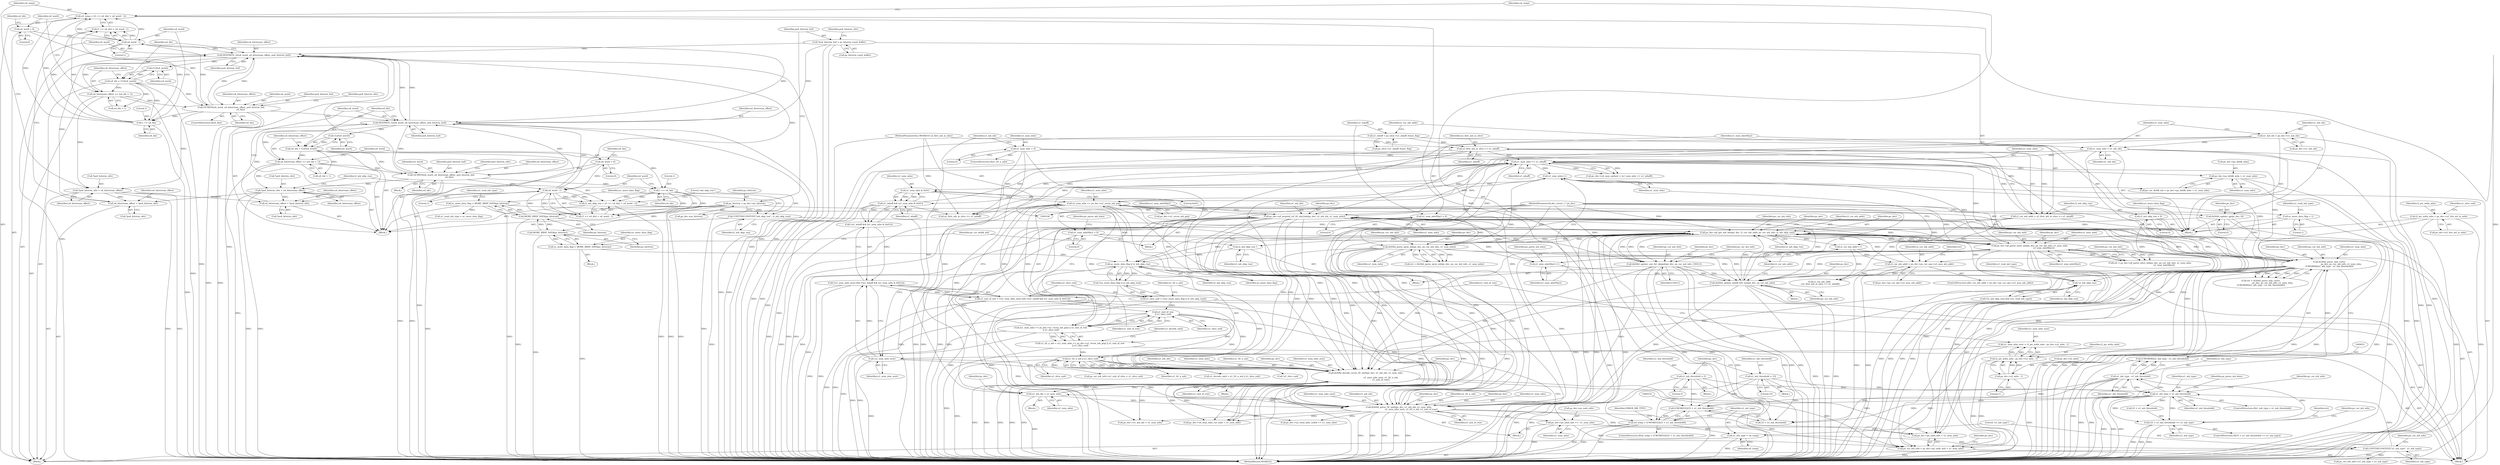 digraph "0_Android_4a524d3a8ae9aa20c36430008e6bd429443f8f1d_3@pointer" {
"1000330" [label="(Call,ps_dec->ps_deblk_mbn + u1_num_mbs)"];
"1000325" [label="(Call,u1_num_mbs >> u1_mbaff)"];
"1000720" [label="(Call,u1_num_mbs == ps_dec->u1_recon_mb_grp)"];
"1000708" [label="(Call,u1_num_mbs & 0x01)"];
"1000685" [label="(Call,u1_num_mbs++)"];
"1000583" [label="(Call,ps_dec->pf_parse_inter_mb(ps_dec, ps_cur_mb_info, u1_num_mbs,\n                                          u1_num_mbsNby2))"];
"1000411" [label="(Call,ps_dec->pf_get_mb_info(ps_dec, i2_cur_mb_addr, ps_cur_mb_info, i2_mb_skip_run))"];
"1000741" [label="(Call,ps_dec->pf_mvpred_ref_tfr_nby2mb(ps_dec, u1_mb_idx, u1_num_mbs))"];
"1000680" [label="(Call,ih264d_update_mbaff_left_nnz(ps_dec, ps_cur_mb_info))"];
"1000646" [label="(Call,ih264d_parse_imb_cavlc(\n                                    ps_dec, ps_cur_mb_info, u1_num_mbs,\n (UWORD8)(u1_mb_type - u1_mb_threshold)))"];
"1000147" [label="(MethodParameterIn,dec_struct_t * ps_dec)"];
"1000650" [label="(Call,(UWORD8)(u1_mb_type - u1_mb_threshold))"];
"1000652" [label="(Call,u1_mb_type - u1_mb_threshold)"];
"1000612" [label="(Call,(25 + u1_mb_threshold) == u1_mb_type)"];
"1000570" [label="(Call,u1_mb_type < u1_mb_threshold)"];
"1000561" [label="(Call,COPYTHECONTEXT(\"u1_mb_type\", u1_mb_type))"];
"1000558" [label="(Call,u1_mb_type = u4_temp)"];
"1000549" [label="(Call,u4_temp > (UWORD32)(25 + u1_mb_threshold))"];
"1000539" [label="(Call,u4_temp = ((1 << u4_ldz) + u4_word - 1))"];
"1000542" [label="(Call,1 << u4_ldz)"];
"1000530" [label="(Call,GETBITS(u4_word, u4_bitstream_offset, pu4_bitstrm_buf,\n                            u4_ldz))"];
"1000525" [label="(Call,u4_word = 0)"];
"1000520" [label="(Call,u4_bitstream_offset += (u4_ldz + 1))"];
"1000516" [label="(Call,u4_ldz = CLZ(u4_word))"];
"1000518" [label="(Call,CLZ(u4_word))"];
"1000512" [label="(Call,NEXTBITS_32(u4_word, u4_bitstream_offset, pu4_bitstrm_buf))"];
"1000545" [label="(Call,u4_word - 1)"];
"1000398" [label="(Call,u4_word - 1)"];
"1000383" [label="(Call,GETBITS(u4_word, u4_bitstream_offset, pu4_bitstrm_buf,\n                        u4_ldz))"];
"1000377" [label="(Call,u4_word = 0)"];
"1000372" [label="(Call,u4_bitstream_offset += (u4_ldz + 1))"];
"1000368" [label="(Call,u4_ldz = CLZ(u4_word))"];
"1000370" [label="(Call,CLZ(u4_word))"];
"1000364" [label="(Call,NEXTBITS_32(u4_word, u4_bitstream_offset, pu4_bitstrm_buf))"];
"1000358" [label="(Call,u4_bitstream_offset = *pu4_bitstrm_ofst)"];
"1000388" [label="(Call,*pu4_bitstrm_ofst = u4_bitstream_offset)"];
"1000535" [label="(Call,*pu4_bitstrm_ofst = u4_bitstream_offset)"];
"1000185" [label="(Call,*pu4_bitstrm_buf = ps_bitstrm->pu4_buffer)"];
"1000505" [label="(Call,u4_bitstream_offset = *pu4_bitstrm_ofst)"];
"1000551" [label="(Call,(UWORD32)(25 + u1_mb_threshold))"];
"1000236" [label="(Call,u1_mb_threshold = 23)"];
"1000225" [label="(Call,u1_mb_threshold = 5)"];
"1000627" [label="(Call,ih264d_parse_ipcm_mb(ps_dec, ps_cur_mb_info, u1_num_mbs))"];
"1000480" [label="(Call,ih264d_update_nnz_for_skipmb(ps_dec, ps_cur_mb_info, CAVLC))"];
"1000800" [label="(Call,u1_mb_idx = u1_num_mbs)"];
"1000797" [label="(Call,u1_num_mbs = 0)"];
"1000783" [label="(Call,ih264d_decode_recon_tfr_nmb(ps_dec, u1_mb_idx, u1_num_mbs,\n\n                                             u1_num_mbs_next, u1_tfr_n_mb,\n                                             u1_end_of_row))"];
"1000249" [label="(Call,u1_mb_idx = ps_dec->u1_mb_idx)"];
"1000703" [label="(Call,!u1_num_mbs_next)"];
"1000691" [label="(Call,u1_num_mbs_next = i2_pic_wdin_mbs - ps_dec->u2_mbx - 1)"];
"1000693" [label="(Call,i2_pic_wdin_mbs - ps_dec->u2_mbx - 1)"];
"1000162" [label="(Call,i2_pic_wdin_mbs = ps_dec->u2_frm_wd_in_mbs)"];
"1000695" [label="(Call,ps_dec->u2_mbx - 1)"];
"1000730" [label="(Call,u1_tfr_n_mb || u1_slice_end)"];
"1000717" [label="(Call,u1_tfr_n_mb = (u1_num_mbs == ps_dec->u1_recon_mb_grp) || u1_end_of_row\n || u1_slice_end)"];
"1000719" [label="(Call,(u1_num_mbs == ps_dec->u1_recon_mb_grp) || u1_end_of_row\n || u1_slice_end)"];
"1000725" [label="(Call,u1_end_of_row\n || u1_slice_end)"];
"1000700" [label="(Call,u1_end_of_row = (!u1_num_mbs_next) && (!(u1_mbaff && (u1_num_mbs & 0x01))))"];
"1000702" [label="(Call,(!u1_num_mbs_next) && (!(u1_mbaff && (u1_num_mbs & 0x01))))"];
"1000705" [label="(Call,!(u1_mbaff && (u1_num_mbs & 0x01)))"];
"1000706" [label="(Call,u1_mbaff && (u1_num_mbs & 0x01))"];
"1000711" [label="(Call,u1_slice_end = (!(uc_more_data_flag || i2_mb_skip_run)))"];
"1000713" [label="(Call,!(uc_more_data_flag || i2_mb_skip_run))"];
"1000714" [label="(Call,uc_more_data_flag || i2_mb_skip_run)"];
"1000273" [label="(Call,uc_more_data_flag = 1)"];
"1000666" [label="(Call,uc_more_data_flag = MORE_RBSP_DATA(ps_bitstrm))"];
"1000668" [label="(Call,MORE_RBSP_DATA(ps_bitstrm))"];
"1000406" [label="(Call,MORE_RBSP_DATA(ps_bitstrm))"];
"1000179" [label="(Call,ps_bitstrm = ps_dec->ps_bitstrm)"];
"1000404" [label="(Call,uc_more_data_flag = MORE_RBSP_DATA(ps_bitstrm))"];
"1000496" [label="(Call,i2_mb_skip_run--)"];
"1000769" [label="(Call,ih264d_parse_tfr_nmb(ps_dec, u1_mb_idx, u1_num_mbs,\n                                     u1_num_mbs_next, u1_tfr_n_mb, u1_end_of_row))"];
"1000246" [label="(Call,ih264d_update_qp(ps_dec, 0))"];
"1000292" [label="(Call,i2_cur_mb_addr > ps_dec->ps_cur_sps->u2_max_mb_addr)"];
"1000683" [label="(Call,i2_cur_mb_addr++)"];
"1000265" [label="(Call,i2_cur_mb_addr = u2_first_mb_in_slice << u1_mbaff)"];
"1000267" [label="(Call,u2_first_mb_in_slice << u1_mbaff)"];
"1000149" [label="(MethodParameterIn,UWORD16 u2_first_mb_in_slice)"];
"1000260" [label="(Call,u1_mbaff = ps_slice->u1_mbaff_frame_flag)"];
"1000304" [label="(Call,ps_cur_mb_info = ps_dec->ps_nmb_info + u1_num_mbs)"];
"1000776" [label="(Call,ps_dec->ps_nmb_info +=  u1_num_mbs)"];
"1000254" [label="(Call,u1_num_mbs = u1_mb_idx)"];
"1000352" [label="(Call,!i2_mb_skip_run)"];
"1000270" [label="(Call,i2_mb_skip_run = 0)"];
"1000401" [label="(Call,COPYTHECONTEXT(\"mb_skip_run\", i2_mb_skip_run))"];
"1000392" [label="(Call,i2_mb_skip_run = ((1 << u4_ldz) + u4_word - 1))"];
"1000395" [label="(Call,1 << u4_ldz)"];
"1000745" [label="(Call,u1_num_mbsNby2 = 0)"];
"1000257" [label="(Call,u1_num_mbsNby2 = 0)"];
"1000687" [label="(Call,u1_num_mbsNby2++)"];
"1000547" [label="(Literal,1)"];
"1000801" [label="(Identifier,u1_mb_idx)"];
"1000519" [label="(Identifier,u4_word)"];
"1000769" [label="(Call,ih264d_parse_tfr_nmb(ps_dec, u1_mb_idx, u1_num_mbs,\n                                     u1_num_mbs_next, u1_tfr_n_mb, u1_end_of_row))"];
"1000666" [label="(Call,uc_more_data_flag = MORE_RBSP_DATA(ps_bitstrm))"];
"1000778" [label="(Identifier,ps_dec)"];
"1000563" [label="(Identifier,u1_mb_type)"];
"1000414" [label="(Identifier,ps_cur_mb_info)"];
"1000706" [label="(Call,u1_mbaff && (u1_num_mbs & 0x01))"];
"1000583" [label="(Call,ps_dec->pf_parse_inter_mb(ps_dec, ps_cur_mb_info, u1_num_mbs,\n                                          u1_num_mbsNby2))"];
"1000775" [label="(Identifier,u1_end_of_row)"];
"1000800" [label="(Call,u1_mb_idx = u1_num_mbs)"];
"1000225" [label="(Call,u1_mb_threshold = 5)"];
"1000382" [label="(Block,)"];
"1000710" [label="(Literal,0x01)"];
"1000721" [label="(Identifier,u1_num_mbs)"];
"1000649" [label="(Identifier,u1_num_mbs)"];
"1000270" [label="(Call,i2_mb_skip_run = 0)"];
"1000717" [label="(Call,u1_tfr_n_mb = (u1_num_mbs == ps_dec->u1_recon_mb_grp) || u1_end_of_row\n || u1_slice_end)"];
"1000268" [label="(Identifier,u2_first_mb_in_slice)"];
"1000653" [label="(Identifier,u1_mb_type)"];
"1000251" [label="(Call,ps_dec->u1_mb_idx)"];
"1000708" [label="(Call,u1_num_mbs & 0x01)"];
"1000713" [label="(Call,!(uc_more_data_flag || i2_mb_skip_run))"];
"1000162" [label="(Call,i2_pic_wdin_mbs = ps_dec->u2_frm_wd_in_mbs)"];
"1000716" [label="(Identifier,i2_mb_skip_run)"];
"1000585" [label="(Identifier,ps_cur_mb_info)"];
"1000543" [label="(Literal,1)"];
"1000180" [label="(Identifier,ps_bitstrm)"];
"1000248" [label="(Literal,0)"];
"1000271" [label="(Identifier,i2_mb_skip_run)"];
"1000334" [label="(Identifier,u1_num_mbs)"];
"1000681" [label="(Identifier,ps_dec)"];
"1000378" [label="(Identifier,u4_word)"];
"1000351" [label="(Call,(!i2_mb_skip_run) && (!u1_read_mb_type))"];
"1000528" [label="(ControlStructure,if(u4_ldz))"];
"1000407" [label="(Identifier,ps_bitstrm)"];
"1000571" [label="(Identifier,u1_mb_type)"];
"1000603" [label="(Identifier,ps_parse_mb_data)"];
"1000546" [label="(Identifier,u4_word)"];
"1000150" [label="(Block,)"];
"1000482" [label="(Identifier,ps_cur_mb_info)"];
"1000694" [label="(Identifier,i2_pic_wdin_mbs)"];
"1000419" [label="(Identifier,ps_dec)"];
"1000798" [label="(Identifier,u1_num_mbs)"];
"1000558" [label="(Call,u1_mb_type = u4_temp)"];
"1000388" [label="(Call,*pu4_bitstrm_ofst = u4_bitstream_offset)"];
"1000730" [label="(Call,u1_tfr_n_mb || u1_slice_end)"];
"1000280" [label="(Call,!u1_slice_end)"];
"1000785" [label="(Identifier,u1_mb_idx)"];
"1000397" [label="(Identifier,u4_ldz)"];
"1000777" [label="(Call,ps_dec->ps_nmb_info)"];
"1000355" [label="(Identifier,u1_read_mb_type)"];
"1000181" [label="(Call,ps_dec->ps_bitstrm)"];
"1000403" [label="(Identifier,i2_mb_skip_run)"];
"1000311" [label="(Call,ps_dec->u4_num_mbs_cur_nmb = u1_num_mbs)"];
"1000321" [label="(Call,ps_dec->u4_num_pmbair = (u1_num_mbs >> u1_mbaff))"];
"1000722" [label="(Call,ps_dec->u1_recon_mb_grp)"];
"1000714" [label="(Call,uc_more_data_flag || i2_mb_skip_run)"];
"1000654" [label="(Identifier,u1_mb_threshold)"];
"1000384" [label="(Identifier,u4_word)"];
"1000226" [label="(Identifier,u1_mb_threshold)"];
"1000782" [label="(Block,)"];
"1000377" [label="(Call,u4_word = 0)"];
"1000275" [label="(Literal,1)"];
"1000587" [label="(Identifier,u1_num_mbsNby2)"];
"1000406" [label="(Call,MORE_RBSP_DATA(ps_bitstrm))"];
"1000256" [label="(Identifier,u1_mb_idx)"];
"1000700" [label="(Call,u1_end_of_row = (!u1_num_mbs_next) && (!(u1_mbaff && (u1_num_mbs & 0x01))))"];
"1000246" [label="(Call,ih264d_update_qp(ps_dec, 0))"];
"1000387" [label="(Identifier,u4_ldz)"];
"1000549" [label="(Call,u4_temp > (UWORD32)(25 + u1_mb_threshold))"];
"1000368" [label="(Call,u4_ldz = CLZ(u4_word))"];
"1000534" [label="(Identifier,u4_ldz)"];
"1000367" [label="(Identifier,pu4_bitstrm_buf)"];
"1000530" [label="(Call,GETBITS(u4_word, u4_bitstream_offset, pu4_bitstrm_buf,\n                            u4_ldz))"];
"1000627" [label="(Call,ih264d_parse_ipcm_mb(ps_dec, ps_cur_mb_info, u1_num_mbs))"];
"1000692" [label="(Identifier,u1_num_mbs_next)"];
"1000551" [label="(Call,(UWORD32)(25 + u1_mb_threshold))"];
"1000331" [label="(Call,ps_dec->ps_deblk_mbn)"];
"1000559" [label="(Identifier,u1_mb_type)"];
"1000786" [label="(Identifier,u1_num_mbs)"];
"1000728" [label="(Call,u1_decode_nmb = u1_tfr_n_mb || u1_slice_end)"];
"1000683" [label="(Call,i2_cur_mb_addr++)"];
"1000727" [label="(Identifier,u1_slice_end)"];
"1000247" [label="(Identifier,ps_dec)"];
"1000747" [label="(Literal,0)"];
"1000561" [label="(Call,COPYTHECONTEXT(\"u1_mb_type\", u1_mb_type))"];
"1000687" [label="(Call,u1_num_mbsNby2++)"];
"1000616" [label="(Identifier,u1_mb_type)"];
"1000746" [label="(Identifier,u1_num_mbsNby2)"];
"1000584" [label="(Identifier,ps_dec)"];
"1000745" [label="(Call,u1_num_mbsNby2 = 0)"];
"1000496" [label="(Call,i2_mb_skip_run--)"];
"1000544" [label="(Identifier,u4_ldz)"];
"1000520" [label="(Call,u4_bitstream_offset += (u4_ldz + 1))"];
"1000313" [label="(Identifier,ps_dec)"];
"1000527" [label="(Literal,0)"];
"1000360" [label="(Call,*pu4_bitstrm_ofst)"];
"1000788" [label="(Identifier,u1_tfr_n_mb)"];
"1000147" [label="(MethodParameterIn,dec_struct_t * ps_dec)"];
"1000682" [label="(Identifier,ps_cur_mb_info)"];
"1000790" [label="(Call,ps_dec->u2_total_mbs_coded += u1_num_mbs)"];
"1000732" [label="(Identifier,u1_slice_end)"];
"1000720" [label="(Call,u1_num_mbs == ps_dec->u1_recon_mb_grp)"];
"1000545" [label="(Call,u4_word - 1)"];
"1000726" [label="(Identifier,u1_end_of_row)"];
"1000516" [label="(Call,u4_ldz = CLZ(u4_word))"];
"1000522" [label="(Call,u4_ldz + 1)"];
"1000372" [label="(Call,u4_bitstream_offset += (u4_ldz + 1))"];
"1000326" [label="(Identifier,u1_num_mbs)"];
"1000433" [label="(Block,)"];
"1000415" [label="(Identifier,i2_mb_skip_run)"];
"1000690" [label="(Identifier,ps_parse_mb_data)"];
"1000359" [label="(Identifier,u4_bitstream_offset)"];
"1000536" [label="(Call,*pu4_bitstrm_ofst)"];
"1000512" [label="(Call,NEXTBITS_32(u4_word, u4_bitstream_offset, pu4_bitstrm_buf))"];
"1000401" [label="(Call,COPYTHECONTEXT(\"mb_skip_run\", i2_mb_skip_run))"];
"1000805" [label="(Identifier,ps_dec)"];
"1000718" [label="(Identifier,u1_tfr_n_mb)"];
"1000702" [label="(Call,(!u1_num_mbs_next) && (!(u1_mbaff && (u1_num_mbs & 0x01))))"];
"1000529" [label="(Identifier,u4_ldz)"];
"1000532" [label="(Identifier,u4_bitstream_offset)"];
"1000789" [label="(Identifier,u1_end_of_row)"];
"1000743" [label="(Identifier,u1_mb_idx)"];
"1000503" [label="(Block,)"];
"1000356" [label="(Block,)"];
"1000304" [label="(Call,ps_cur_mb_info = ps_dec->ps_nmb_info + u1_num_mbs)"];
"1000644" [label="(Call,ret = ih264d_parse_imb_cavlc(\n                                    ps_dec, ps_cur_mb_info, u1_num_mbs,\n (UWORD8)(u1_mb_type - u1_mb_threshold)))"];
"1000548" [label="(ControlStructure,if(u4_temp > (UWORD32)(25 + u1_mb_threshold)))"];
"1000652" [label="(Call,u1_mb_type - u1_mb_threshold)"];
"1000531" [label="(Identifier,u4_word)"];
"1000533" [label="(Identifier,pu4_bitstrm_buf)"];
"1000227" [label="(Literal,5)"];
"1000273" [label="(Call,uc_more_data_flag = 1)"];
"1000526" [label="(Identifier,u4_word)"];
"1000538" [label="(Identifier,u4_bitstream_offset)"];
"1000774" [label="(Identifier,u1_tfr_n_mb)"];
"1000269" [label="(Identifier,u1_mbaff)"];
"1000149" [label="(MethodParameterIn,UWORD16 u2_first_mb_in_slice)"];
"1000370" [label="(Call,CLZ(u4_word))"];
"1000581" [label="(Call,ret = ps_dec->pf_parse_inter_mb(ps_dec, ps_cur_mb_info, u1_num_mbs,\n                                          u1_num_mbsNby2))"];
"1000267" [label="(Call,u2_first_mb_in_slice << u1_mbaff)"];
"1000514" [label="(Identifier,u4_bitstream_offset)"];
"1000374" [label="(Call,u4_ldz + 1)"];
"1000392" [label="(Call,i2_mb_skip_run = ((1 << u4_ldz) + u4_word - 1))"];
"1000163" [label="(Identifier,i2_pic_wdin_mbs)"];
"1000408" [label="(Call,u1_read_mb_type = uc_more_data_flag)"];
"1000250" [label="(Identifier,u1_mb_idx)"];
"1000711" [label="(Call,u1_slice_end = (!(uc_more_data_flag || i2_mb_skip_run)))"];
"1000688" [label="(Identifier,u1_num_mbsNby2)"];
"1000480" [label="(Call,ih264d_update_nnz_for_skipmb(ps_dec, ps_cur_mb_info, CAVLC))"];
"1000733" [label="(Call,ps_cur_mb_info->u1_end_of_slice = u1_slice_end)"];
"1000668" [label="(Call,MORE_RBSP_DATA(ps_bitstrm))"];
"1000328" [label="(Call,ps_cur_deblk_mb = ps_dec->ps_deblk_mbn + u1_num_mbs)"];
"1000613" [label="(Call,25 + u1_mb_threshold)"];
"1000396" [label="(Literal,1)"];
"1000327" [label="(Identifier,u1_mbaff)"];
"1000612" [label="(Call,(25 + u1_mb_threshold) == u1_mb_type)"];
"1000685" [label="(Call,u1_num_mbs++)"];
"1000695" [label="(Call,ps_dec->u2_mbx - 1)"];
"1000192" [label="(Identifier,pu4_bitstrm_ofst)"];
"1000770" [label="(Identifier,ps_dec)"];
"1000712" [label="(Identifier,u1_slice_end)"];
"1000647" [label="(Identifier,ps_dec)"];
"1000383" [label="(Call,GETBITS(u4_word, u4_bitstream_offset, pu4_bitstrm_buf,\n                        u4_ldz))"];
"1000481" [label="(Identifier,ps_dec)"];
"1000650" [label="(Call,(UWORD8)(u1_mb_type - u1_mb_threshold))"];
"1000513" [label="(Identifier,u4_word)"];
"1000741" [label="(Call,ps_dec->pf_mvpred_ref_tfr_nby2mb(ps_dec, u1_mb_idx, u1_num_mbs))"];
"1000236" [label="(Call,u1_mb_threshold = 23)"];
"1000802" [label="(Identifier,u1_num_mbs)"];
"1000792" [label="(Identifier,ps_dec)"];
"1000729" [label="(Identifier,u1_decode_nmb)"];
"1000611" [label="(ControlStructure,if((25 + u1_mb_threshold) == u1_mb_type))"];
"1000277" [label="(Identifier,u1_read_mb_type)"];
"1000411" [label="(Call,ps_dec->pf_get_mb_info(ps_dec, i2_cur_mb_addr, ps_cur_mb_info, i2_mb_skip_run))"];
"1000187" [label="(Call,ps_bitstrm->pu4_buffer)"];
"1000703" [label="(Call,!u1_num_mbs_next)"];
"1000701" [label="(Identifier,u1_end_of_row)"];
"1000557" [label="(Identifier,ERROR_MB_TYPE)"];
"1000667" [label="(Identifier,uc_more_data_flag)"];
"1000569" [label="(ControlStructure,if(u1_mb_type < u1_mb_threshold))"];
"1000282" [label="(Block,)"];
"1000294" [label="(Call,ps_dec->ps_cur_sps->u2_max_mb_addr)"];
"1000305" [label="(Identifier,ps_cur_mb_info)"];
"1000740" [label="(Block,)"];
"1000542" [label="(Call,1 << u4_ldz)"];
"1000744" [label="(Identifier,u1_num_mbs)"];
"1000292" [label="(Call,i2_cur_mb_addr > ps_dec->ps_cur_sps->u2_max_mb_addr)"];
"1000699" [label="(Literal,1)"];
"1000274" [label="(Identifier,uc_more_data_flag)"];
"1000742" [label="(Identifier,ps_dec)"];
"1000358" [label="(Call,u4_bitstream_offset = *pu4_bitstrm_ofst)"];
"1000218" [label="(Block,)"];
"1000164" [label="(Call,ps_dec->u2_frm_wd_in_mbs)"];
"1000784" [label="(Identifier,ps_dec)"];
"1000365" [label="(Identifier,u4_word)"];
"1000672" [label="(Identifier,ps_cur_deblk_mb)"];
"1000645" [label="(Identifier,ret)"];
"1000686" [label="(Identifier,u1_num_mbs)"];
"1000629" [label="(Identifier,ps_cur_mb_info)"];
"1000371" [label="(Identifier,u4_word)"];
"1000325" [label="(Call,u1_num_mbs >> u1_mbaff)"];
"1000483" [label="(Identifier,CAVLC)"];
"1000539" [label="(Call,u4_temp = ((1 << u4_ldz) + u4_word - 1))"];
"1000507" [label="(Call,*pu4_bitstrm_ofst)"];
"1000238" [label="(Literal,23)"];
"1000803" [label="(Call,ps_dec->u1_mb_idx = u1_num_mbs)"];
"1000266" [label="(Identifier,i2_cur_mb_addr)"];
"1000577" [label="(Identifier,ps_cur_mb_info)"];
"1000797" [label="(Call,u1_num_mbs = 0)"];
"1000261" [label="(Identifier,u1_mbaff)"];
"1000353" [label="(Identifier,i2_mb_skip_run)"];
"1000628" [label="(Identifier,ps_dec)"];
"1000731" [label="(Identifier,u1_tfr_n_mb)"];
"1000630" [label="(Identifier,u1_num_mbs)"];
"1000369" [label="(Identifier,u4_ldz)"];
"1000249" [label="(Call,u1_mb_idx = ps_dec->u1_mb_idx)"];
"1000750" [label="(Identifier,ps_parse_mb_data)"];
"1000229" [label="(Block,)"];
"1000715" [label="(Identifier,uc_more_data_flag)"];
"1000487" [label="(Identifier,ps_cur_mb_info)"];
"1000405" [label="(Identifier,uc_more_data_flag)"];
"1000398" [label="(Call,u4_word - 1)"];
"1000625" [label="(Call,ret = ih264d_parse_ipcm_mb(ps_dec, ps_cur_mb_info, u1_num_mbs))"];
"1000272" [label="(Literal,0)"];
"1000505" [label="(Call,u4_bitstream_offset = *pu4_bitstrm_ofst)"];
"1000409" [label="(Identifier,u1_read_mb_type)"];
"1000186" [label="(Identifier,pu4_bitstrm_buf)"];
"1000521" [label="(Identifier,u4_bitstream_offset)"];
"1000389" [label="(Call,*pu4_bitstrm_ofst)"];
"1000570" [label="(Call,u1_mb_type < u1_mb_threshold)"];
"1000293" [label="(Identifier,i2_cur_mb_addr)"];
"1000707" [label="(Identifier,u1_mbaff)"];
"1000562" [label="(Literal,\"u1_mb_type\")"];
"1000258" [label="(Identifier,u1_num_mbsNby2)"];
"1000306" [label="(Call,ps_dec->ps_nmb_info + u1_num_mbs)"];
"1000379" [label="(Literal,0)"];
"1000241" [label="(Identifier,ps_dec)"];
"1000301" [label="(Identifier,ret)"];
"1000646" [label="(Call,ih264d_parse_imb_cavlc(\n                                    ps_dec, ps_cur_mb_info, u1_num_mbs,\n (UWORD8)(u1_mb_type - u1_mb_threshold)))"];
"1000381" [label="(Identifier,u4_ldz)"];
"1000719" [label="(Call,(u1_num_mbs == ps_dec->u1_recon_mb_grp) || u1_end_of_row\n || u1_slice_end)"];
"1000413" [label="(Identifier,i2_cur_mb_addr)"];
"1000185" [label="(Call,*pu4_bitstrm_buf = ps_bitstrm->pu4_buffer)"];
"1000330" [label="(Call,ps_dec->ps_deblk_mbn + u1_num_mbs)"];
"1000262" [label="(Call,ps_slice->u1_mbaff_frame_flag)"];
"1000693" [label="(Call,i2_pic_wdin_mbs - ps_dec->u2_mbx - 1)"];
"1000772" [label="(Identifier,u1_num_mbs)"];
"1000179" [label="(Call,ps_bitstrm = ps_dec->ps_bitstrm)"];
"1000541" [label="(Call,(1 << u4_ldz) + u4_word - 1)"];
"1000517" [label="(Identifier,u4_ldz)"];
"1000394" [label="(Call,(1 << u4_ldz) + u4_word - 1)"];
"1000393" [label="(Identifier,i2_mb_skip_run)"];
"1000783" [label="(Call,ih264d_decode_recon_tfr_nmb(ps_dec, u1_mb_idx, u1_num_mbs,\n\n                                             u1_num_mbs_next, u1_tfr_n_mb,\n                                             u1_end_of_row))"];
"1000705" [label="(Call,!(u1_mbaff && (u1_num_mbs & 0x01)))"];
"1000535" [label="(Call,*pu4_bitstrm_ofst = u4_bitstream_offset)"];
"1000352" [label="(Call,!i2_mb_skip_run)"];
"1000373" [label="(Identifier,u4_bitstream_offset)"];
"1000255" [label="(Identifier,u1_num_mbs)"];
"1000525" [label="(Call,u4_word = 0)"];
"1000506" [label="(Identifier,u4_bitstream_offset)"];
"1000819" [label="(Call,i2_cur_mb_addr\n - (u2_first_mb_in_slice << u1_mbaff))"];
"1000402" [label="(Literal,\"mb_skip_run\")"];
"1000399" [label="(Identifier,u4_word)"];
"1000763" [label="(Block,)"];
"1000773" [label="(Identifier,u1_num_mbs_next)"];
"1000291" [label="(ControlStructure,if(i2_cur_mb_addr > ps_dec->ps_cur_sps->u2_max_mb_addr))"];
"1000265" [label="(Call,i2_cur_mb_addr = u2_first_mb_in_slice << u1_mbaff)"];
"1000412" [label="(Identifier,ps_dec)"];
"1000553" [label="(Call,25 + u1_mb_threshold)"];
"1000566" [label="(Identifier,ps_cur_mb_info)"];
"1000515" [label="(Identifier,pu4_bitstrm_buf)"];
"1000550" [label="(Identifier,u4_temp)"];
"1000395" [label="(Call,1 << u4_ldz)"];
"1000799" [label="(Literal,0)"];
"1000169" [label="(Identifier,u1_slice_end)"];
"1000260" [label="(Call,u1_mbaff = ps_slice->u1_mbaff_frame_flag)"];
"1000259" [label="(Literal,0)"];
"1000795" [label="(ControlStructure,if(u1_tfr_n_mb))"];
"1000404" [label="(Call,uc_more_data_flag = MORE_RBSP_DATA(ps_bitstrm))"];
"1000386" [label="(Identifier,pu4_bitstrm_buf)"];
"1000572" [label="(Identifier,u1_mb_threshold)"];
"1000725" [label="(Call,u1_end_of_row\n || u1_slice_end)"];
"1000696" [label="(Call,ps_dec->u2_mbx)"];
"1000780" [label="(Identifier,u1_num_mbs)"];
"1000586" [label="(Identifier,u1_num_mbs)"];
"1000390" [label="(Identifier,pu4_bitstrm_ofst)"];
"1000391" [label="(Identifier,u4_bitstream_offset)"];
"1000771" [label="(Identifier,u1_mb_idx)"];
"1000648" [label="(Identifier,ps_cur_mb_info)"];
"1000768" [label="(Block,)"];
"1000679" [label="(Block,)"];
"1000560" [label="(Identifier,u4_temp)"];
"1000518" [label="(Call,CLZ(u4_word))"];
"1000237" [label="(Identifier,u1_mb_threshold)"];
"1000537" [label="(Identifier,pu4_bitstrm_ofst)"];
"1000691" [label="(Call,u1_num_mbs_next = i2_pic_wdin_mbs - ps_dec->u2_mbx - 1)"];
"1000669" [label="(Identifier,ps_bitstrm)"];
"1000497" [label="(Identifier,i2_mb_skip_run)"];
"1000684" [label="(Identifier,i2_cur_mb_addr)"];
"1000540" [label="(Identifier,u4_temp)"];
"1000787" [label="(Identifier,u1_num_mbs_next)"];
"1000826" [label="(MethodReturn,WORD32)"];
"1000680" [label="(Call,ih264d_update_mbaff_left_nnz(ps_dec, ps_cur_mb_info))"];
"1000709" [label="(Identifier,u1_num_mbs)"];
"1000704" [label="(Identifier,u1_num_mbs_next)"];
"1000821" [label="(Call,u2_first_mb_in_slice << u1_mbaff)"];
"1000621" [label="(Identifier,ps_cur_mb_info)"];
"1000254" [label="(Call,u1_num_mbs = u1_mb_idx)"];
"1000257" [label="(Call,u1_num_mbsNby2 = 0)"];
"1000564" [label="(Call,ps_cur_mb_info->u1_mb_type = u1_mb_type)"];
"1000385" [label="(Identifier,u4_bitstream_offset)"];
"1000366" [label="(Identifier,u4_bitstream_offset)"];
"1000776" [label="(Call,ps_dec->ps_nmb_info +=  u1_num_mbs)"];
"1000499" [label="(Block,)"];
"1000400" [label="(Literal,1)"];
"1000364" [label="(Call,NEXTBITS_32(u4_word, u4_bitstream_offset, pu4_bitstrm_buf))"];
"1000330" -> "1000328"  [label="AST: "];
"1000330" -> "1000334"  [label="CFG: "];
"1000331" -> "1000330"  [label="AST: "];
"1000334" -> "1000330"  [label="AST: "];
"1000328" -> "1000330"  [label="CFG: "];
"1000330" -> "1000826"  [label="DDG: "];
"1000330" -> "1000826"  [label="DDG: "];
"1000325" -> "1000330"  [label="DDG: "];
"1000325" -> "1000321"  [label="AST: "];
"1000325" -> "1000327"  [label="CFG: "];
"1000326" -> "1000325"  [label="AST: "];
"1000327" -> "1000325"  [label="AST: "];
"1000321" -> "1000325"  [label="CFG: "];
"1000325" -> "1000826"  [label="DDG: "];
"1000325" -> "1000321"  [label="DDG: "];
"1000325" -> "1000321"  [label="DDG: "];
"1000720" -> "1000325"  [label="DDG: "];
"1000254" -> "1000325"  [label="DDG: "];
"1000741" -> "1000325"  [label="DDG: "];
"1000797" -> "1000325"  [label="DDG: "];
"1000783" -> "1000325"  [label="DDG: "];
"1000769" -> "1000325"  [label="DDG: "];
"1000267" -> "1000325"  [label="DDG: "];
"1000706" -> "1000325"  [label="DDG: "];
"1000325" -> "1000328"  [label="DDG: "];
"1000325" -> "1000583"  [label="DDG: "];
"1000325" -> "1000627"  [label="DDG: "];
"1000325" -> "1000646"  [label="DDG: "];
"1000325" -> "1000685"  [label="DDG: "];
"1000325" -> "1000706"  [label="DDG: "];
"1000325" -> "1000821"  [label="DDG: "];
"1000720" -> "1000719"  [label="AST: "];
"1000720" -> "1000722"  [label="CFG: "];
"1000721" -> "1000720"  [label="AST: "];
"1000722" -> "1000720"  [label="AST: "];
"1000726" -> "1000720"  [label="CFG: "];
"1000719" -> "1000720"  [label="CFG: "];
"1000720" -> "1000826"  [label="DDG: "];
"1000720" -> "1000826"  [label="DDG: "];
"1000720" -> "1000304"  [label="DDG: "];
"1000720" -> "1000306"  [label="DDG: "];
"1000720" -> "1000311"  [label="DDG: "];
"1000720" -> "1000719"  [label="DDG: "];
"1000720" -> "1000719"  [label="DDG: "];
"1000708" -> "1000720"  [label="DDG: "];
"1000685" -> "1000720"  [label="DDG: "];
"1000720" -> "1000741"  [label="DDG: "];
"1000720" -> "1000769"  [label="DDG: "];
"1000720" -> "1000783"  [label="DDG: "];
"1000708" -> "1000706"  [label="AST: "];
"1000708" -> "1000710"  [label="CFG: "];
"1000709" -> "1000708"  [label="AST: "];
"1000710" -> "1000708"  [label="AST: "];
"1000706" -> "1000708"  [label="CFG: "];
"1000708" -> "1000706"  [label="DDG: "];
"1000708" -> "1000706"  [label="DDG: "];
"1000685" -> "1000708"  [label="DDG: "];
"1000685" -> "1000282"  [label="AST: "];
"1000685" -> "1000686"  [label="CFG: "];
"1000686" -> "1000685"  [label="AST: "];
"1000688" -> "1000685"  [label="CFG: "];
"1000583" -> "1000685"  [label="DDG: "];
"1000646" -> "1000685"  [label="DDG: "];
"1000627" -> "1000685"  [label="DDG: "];
"1000583" -> "1000581"  [label="AST: "];
"1000583" -> "1000587"  [label="CFG: "];
"1000584" -> "1000583"  [label="AST: "];
"1000585" -> "1000583"  [label="AST: "];
"1000586" -> "1000583"  [label="AST: "];
"1000587" -> "1000583"  [label="AST: "];
"1000581" -> "1000583"  [label="CFG: "];
"1000583" -> "1000826"  [label="DDG: "];
"1000583" -> "1000826"  [label="DDG: "];
"1000583" -> "1000826"  [label="DDG: "];
"1000583" -> "1000826"  [label="DDG: "];
"1000583" -> "1000411"  [label="DDG: "];
"1000583" -> "1000581"  [label="DDG: "];
"1000583" -> "1000581"  [label="DDG: "];
"1000583" -> "1000581"  [label="DDG: "];
"1000583" -> "1000581"  [label="DDG: "];
"1000411" -> "1000583"  [label="DDG: "];
"1000411" -> "1000583"  [label="DDG: "];
"1000147" -> "1000583"  [label="DDG: "];
"1000745" -> "1000583"  [label="DDG: "];
"1000257" -> "1000583"  [label="DDG: "];
"1000687" -> "1000583"  [label="DDG: "];
"1000583" -> "1000680"  [label="DDG: "];
"1000583" -> "1000680"  [label="DDG: "];
"1000583" -> "1000687"  [label="DDG: "];
"1000583" -> "1000741"  [label="DDG: "];
"1000583" -> "1000769"  [label="DDG: "];
"1000583" -> "1000783"  [label="DDG: "];
"1000411" -> "1000282"  [label="AST: "];
"1000411" -> "1000415"  [label="CFG: "];
"1000412" -> "1000411"  [label="AST: "];
"1000413" -> "1000411"  [label="AST: "];
"1000414" -> "1000411"  [label="AST: "];
"1000415" -> "1000411"  [label="AST: "];
"1000419" -> "1000411"  [label="CFG: "];
"1000411" -> "1000826"  [label="DDG: "];
"1000411" -> "1000826"  [label="DDG: "];
"1000411" -> "1000826"  [label="DDG: "];
"1000411" -> "1000826"  [label="DDG: "];
"1000411" -> "1000826"  [label="DDG: "];
"1000741" -> "1000411"  [label="DDG: "];
"1000680" -> "1000411"  [label="DDG: "];
"1000646" -> "1000411"  [label="DDG: "];
"1000627" -> "1000411"  [label="DDG: "];
"1000480" -> "1000411"  [label="DDG: "];
"1000246" -> "1000411"  [label="DDG: "];
"1000783" -> "1000411"  [label="DDG: "];
"1000769" -> "1000411"  [label="DDG: "];
"1000147" -> "1000411"  [label="DDG: "];
"1000292" -> "1000411"  [label="DDG: "];
"1000304" -> "1000411"  [label="DDG: "];
"1000352" -> "1000411"  [label="DDG: "];
"1000401" -> "1000411"  [label="DDG: "];
"1000411" -> "1000480"  [label="DDG: "];
"1000411" -> "1000480"  [label="DDG: "];
"1000411" -> "1000496"  [label="DDG: "];
"1000411" -> "1000627"  [label="DDG: "];
"1000411" -> "1000627"  [label="DDG: "];
"1000411" -> "1000646"  [label="DDG: "];
"1000411" -> "1000646"  [label="DDG: "];
"1000411" -> "1000683"  [label="DDG: "];
"1000411" -> "1000714"  [label="DDG: "];
"1000741" -> "1000740"  [label="AST: "];
"1000741" -> "1000744"  [label="CFG: "];
"1000742" -> "1000741"  [label="AST: "];
"1000743" -> "1000741"  [label="AST: "];
"1000744" -> "1000741"  [label="AST: "];
"1000746" -> "1000741"  [label="CFG: "];
"1000741" -> "1000826"  [label="DDG: "];
"1000741" -> "1000826"  [label="DDG: "];
"1000741" -> "1000826"  [label="DDG: "];
"1000741" -> "1000826"  [label="DDG: "];
"1000741" -> "1000304"  [label="DDG: "];
"1000741" -> "1000306"  [label="DDG: "];
"1000741" -> "1000311"  [label="DDG: "];
"1000680" -> "1000741"  [label="DDG: "];
"1000646" -> "1000741"  [label="DDG: "];
"1000627" -> "1000741"  [label="DDG: "];
"1000480" -> "1000741"  [label="DDG: "];
"1000147" -> "1000741"  [label="DDG: "];
"1000800" -> "1000741"  [label="DDG: "];
"1000249" -> "1000741"  [label="DDG: "];
"1000741" -> "1000769"  [label="DDG: "];
"1000741" -> "1000769"  [label="DDG: "];
"1000741" -> "1000769"  [label="DDG: "];
"1000741" -> "1000783"  [label="DDG: "];
"1000741" -> "1000783"  [label="DDG: "];
"1000741" -> "1000783"  [label="DDG: "];
"1000680" -> "1000679"  [label="AST: "];
"1000680" -> "1000682"  [label="CFG: "];
"1000681" -> "1000680"  [label="AST: "];
"1000682" -> "1000680"  [label="AST: "];
"1000684" -> "1000680"  [label="CFG: "];
"1000680" -> "1000826"  [label="DDG: "];
"1000680" -> "1000826"  [label="DDG: "];
"1000680" -> "1000826"  [label="DDG: "];
"1000646" -> "1000680"  [label="DDG: "];
"1000646" -> "1000680"  [label="DDG: "];
"1000627" -> "1000680"  [label="DDG: "];
"1000627" -> "1000680"  [label="DDG: "];
"1000480" -> "1000680"  [label="DDG: "];
"1000480" -> "1000680"  [label="DDG: "];
"1000147" -> "1000680"  [label="DDG: "];
"1000680" -> "1000769"  [label="DDG: "];
"1000680" -> "1000783"  [label="DDG: "];
"1000646" -> "1000644"  [label="AST: "];
"1000646" -> "1000650"  [label="CFG: "];
"1000647" -> "1000646"  [label="AST: "];
"1000648" -> "1000646"  [label="AST: "];
"1000649" -> "1000646"  [label="AST: "];
"1000650" -> "1000646"  [label="AST: "];
"1000644" -> "1000646"  [label="CFG: "];
"1000646" -> "1000826"  [label="DDG: "];
"1000646" -> "1000826"  [label="DDG: "];
"1000646" -> "1000826"  [label="DDG: "];
"1000646" -> "1000826"  [label="DDG: "];
"1000646" -> "1000644"  [label="DDG: "];
"1000646" -> "1000644"  [label="DDG: "];
"1000646" -> "1000644"  [label="DDG: "];
"1000646" -> "1000644"  [label="DDG: "];
"1000147" -> "1000646"  [label="DDG: "];
"1000650" -> "1000646"  [label="DDG: "];
"1000646" -> "1000769"  [label="DDG: "];
"1000646" -> "1000783"  [label="DDG: "];
"1000147" -> "1000146"  [label="AST: "];
"1000147" -> "1000826"  [label="DDG: "];
"1000147" -> "1000246"  [label="DDG: "];
"1000147" -> "1000480"  [label="DDG: "];
"1000147" -> "1000627"  [label="DDG: "];
"1000147" -> "1000769"  [label="DDG: "];
"1000147" -> "1000783"  [label="DDG: "];
"1000650" -> "1000652"  [label="CFG: "];
"1000651" -> "1000650"  [label="AST: "];
"1000652" -> "1000650"  [label="AST: "];
"1000650" -> "1000826"  [label="DDG: "];
"1000652" -> "1000650"  [label="DDG: "];
"1000652" -> "1000650"  [label="DDG: "];
"1000652" -> "1000654"  [label="CFG: "];
"1000653" -> "1000652"  [label="AST: "];
"1000654" -> "1000652"  [label="AST: "];
"1000652" -> "1000826"  [label="DDG: "];
"1000652" -> "1000826"  [label="DDG: "];
"1000652" -> "1000551"  [label="DDG: "];
"1000652" -> "1000553"  [label="DDG: "];
"1000652" -> "1000570"  [label="DDG: "];
"1000612" -> "1000652"  [label="DDG: "];
"1000570" -> "1000652"  [label="DDG: "];
"1000612" -> "1000611"  [label="AST: "];
"1000612" -> "1000616"  [label="CFG: "];
"1000613" -> "1000612"  [label="AST: "];
"1000616" -> "1000612"  [label="AST: "];
"1000621" -> "1000612"  [label="CFG: "];
"1000645" -> "1000612"  [label="CFG: "];
"1000612" -> "1000826"  [label="DDG: "];
"1000612" -> "1000826"  [label="DDG: "];
"1000612" -> "1000826"  [label="DDG: "];
"1000570" -> "1000612"  [label="DDG: "];
"1000570" -> "1000612"  [label="DDG: "];
"1000570" -> "1000569"  [label="AST: "];
"1000570" -> "1000572"  [label="CFG: "];
"1000571" -> "1000570"  [label="AST: "];
"1000572" -> "1000570"  [label="AST: "];
"1000577" -> "1000570"  [label="CFG: "];
"1000603" -> "1000570"  [label="CFG: "];
"1000570" -> "1000826"  [label="DDG: "];
"1000570" -> "1000826"  [label="DDG: "];
"1000570" -> "1000826"  [label="DDG: "];
"1000570" -> "1000551"  [label="DDG: "];
"1000570" -> "1000553"  [label="DDG: "];
"1000561" -> "1000570"  [label="DDG: "];
"1000236" -> "1000570"  [label="DDG: "];
"1000225" -> "1000570"  [label="DDG: "];
"1000570" -> "1000613"  [label="DDG: "];
"1000561" -> "1000503"  [label="AST: "];
"1000561" -> "1000563"  [label="CFG: "];
"1000562" -> "1000561"  [label="AST: "];
"1000563" -> "1000561"  [label="AST: "];
"1000566" -> "1000561"  [label="CFG: "];
"1000561" -> "1000826"  [label="DDG: "];
"1000558" -> "1000561"  [label="DDG: "];
"1000561" -> "1000564"  [label="DDG: "];
"1000558" -> "1000503"  [label="AST: "];
"1000558" -> "1000560"  [label="CFG: "];
"1000559" -> "1000558"  [label="AST: "];
"1000560" -> "1000558"  [label="AST: "];
"1000562" -> "1000558"  [label="CFG: "];
"1000558" -> "1000826"  [label="DDG: "];
"1000549" -> "1000558"  [label="DDG: "];
"1000549" -> "1000548"  [label="AST: "];
"1000549" -> "1000551"  [label="CFG: "];
"1000550" -> "1000549"  [label="AST: "];
"1000551" -> "1000549"  [label="AST: "];
"1000557" -> "1000549"  [label="CFG: "];
"1000559" -> "1000549"  [label="CFG: "];
"1000549" -> "1000826"  [label="DDG: "];
"1000549" -> "1000826"  [label="DDG: "];
"1000549" -> "1000826"  [label="DDG: "];
"1000539" -> "1000549"  [label="DDG: "];
"1000551" -> "1000549"  [label="DDG: "];
"1000539" -> "1000503"  [label="AST: "];
"1000539" -> "1000541"  [label="CFG: "];
"1000540" -> "1000539"  [label="AST: "];
"1000541" -> "1000539"  [label="AST: "];
"1000550" -> "1000539"  [label="CFG: "];
"1000539" -> "1000826"  [label="DDG: "];
"1000542" -> "1000539"  [label="DDG: "];
"1000542" -> "1000539"  [label="DDG: "];
"1000545" -> "1000539"  [label="DDG: "];
"1000545" -> "1000539"  [label="DDG: "];
"1000542" -> "1000541"  [label="AST: "];
"1000542" -> "1000544"  [label="CFG: "];
"1000543" -> "1000542"  [label="AST: "];
"1000544" -> "1000542"  [label="AST: "];
"1000546" -> "1000542"  [label="CFG: "];
"1000542" -> "1000826"  [label="DDG: "];
"1000542" -> "1000541"  [label="DDG: "];
"1000542" -> "1000541"  [label="DDG: "];
"1000530" -> "1000542"  [label="DDG: "];
"1000516" -> "1000542"  [label="DDG: "];
"1000530" -> "1000528"  [label="AST: "];
"1000530" -> "1000534"  [label="CFG: "];
"1000531" -> "1000530"  [label="AST: "];
"1000532" -> "1000530"  [label="AST: "];
"1000533" -> "1000530"  [label="AST: "];
"1000534" -> "1000530"  [label="AST: "];
"1000537" -> "1000530"  [label="CFG: "];
"1000530" -> "1000826"  [label="DDG: "];
"1000530" -> "1000826"  [label="DDG: "];
"1000530" -> "1000364"  [label="DDG: "];
"1000530" -> "1000512"  [label="DDG: "];
"1000525" -> "1000530"  [label="DDG: "];
"1000520" -> "1000530"  [label="DDG: "];
"1000512" -> "1000530"  [label="DDG: "];
"1000516" -> "1000530"  [label="DDG: "];
"1000530" -> "1000535"  [label="DDG: "];
"1000530" -> "1000545"  [label="DDG: "];
"1000525" -> "1000503"  [label="AST: "];
"1000525" -> "1000527"  [label="CFG: "];
"1000526" -> "1000525"  [label="AST: "];
"1000527" -> "1000525"  [label="AST: "];
"1000529" -> "1000525"  [label="CFG: "];
"1000525" -> "1000545"  [label="DDG: "];
"1000520" -> "1000503"  [label="AST: "];
"1000520" -> "1000522"  [label="CFG: "];
"1000521" -> "1000520"  [label="AST: "];
"1000522" -> "1000520"  [label="AST: "];
"1000526" -> "1000520"  [label="CFG: "];
"1000520" -> "1000826"  [label="DDG: "];
"1000516" -> "1000520"  [label="DDG: "];
"1000512" -> "1000520"  [label="DDG: "];
"1000520" -> "1000535"  [label="DDG: "];
"1000516" -> "1000503"  [label="AST: "];
"1000516" -> "1000518"  [label="CFG: "];
"1000517" -> "1000516"  [label="AST: "];
"1000518" -> "1000516"  [label="AST: "];
"1000521" -> "1000516"  [label="CFG: "];
"1000516" -> "1000826"  [label="DDG: "];
"1000518" -> "1000516"  [label="DDG: "];
"1000516" -> "1000522"  [label="DDG: "];
"1000518" -> "1000519"  [label="CFG: "];
"1000519" -> "1000518"  [label="AST: "];
"1000512" -> "1000518"  [label="DDG: "];
"1000512" -> "1000503"  [label="AST: "];
"1000512" -> "1000515"  [label="CFG: "];
"1000513" -> "1000512"  [label="AST: "];
"1000514" -> "1000512"  [label="AST: "];
"1000515" -> "1000512"  [label="AST: "];
"1000517" -> "1000512"  [label="CFG: "];
"1000512" -> "1000826"  [label="DDG: "];
"1000512" -> "1000826"  [label="DDG: "];
"1000512" -> "1000364"  [label="DDG: "];
"1000545" -> "1000512"  [label="DDG: "];
"1000398" -> "1000512"  [label="DDG: "];
"1000505" -> "1000512"  [label="DDG: "];
"1000364" -> "1000512"  [label="DDG: "];
"1000383" -> "1000512"  [label="DDG: "];
"1000185" -> "1000512"  [label="DDG: "];
"1000545" -> "1000541"  [label="AST: "];
"1000545" -> "1000547"  [label="CFG: "];
"1000546" -> "1000545"  [label="AST: "];
"1000547" -> "1000545"  [label="AST: "];
"1000541" -> "1000545"  [label="CFG: "];
"1000545" -> "1000826"  [label="DDG: "];
"1000545" -> "1000364"  [label="DDG: "];
"1000545" -> "1000541"  [label="DDG: "];
"1000545" -> "1000541"  [label="DDG: "];
"1000398" -> "1000394"  [label="AST: "];
"1000398" -> "1000400"  [label="CFG: "];
"1000399" -> "1000398"  [label="AST: "];
"1000400" -> "1000398"  [label="AST: "];
"1000394" -> "1000398"  [label="CFG: "];
"1000398" -> "1000826"  [label="DDG: "];
"1000398" -> "1000364"  [label="DDG: "];
"1000398" -> "1000392"  [label="DDG: "];
"1000398" -> "1000392"  [label="DDG: "];
"1000398" -> "1000394"  [label="DDG: "];
"1000398" -> "1000394"  [label="DDG: "];
"1000383" -> "1000398"  [label="DDG: "];
"1000377" -> "1000398"  [label="DDG: "];
"1000383" -> "1000382"  [label="AST: "];
"1000383" -> "1000387"  [label="CFG: "];
"1000384" -> "1000383"  [label="AST: "];
"1000385" -> "1000383"  [label="AST: "];
"1000386" -> "1000383"  [label="AST: "];
"1000387" -> "1000383"  [label="AST: "];
"1000390" -> "1000383"  [label="CFG: "];
"1000383" -> "1000826"  [label="DDG: "];
"1000383" -> "1000826"  [label="DDG: "];
"1000383" -> "1000364"  [label="DDG: "];
"1000377" -> "1000383"  [label="DDG: "];
"1000372" -> "1000383"  [label="DDG: "];
"1000364" -> "1000383"  [label="DDG: "];
"1000368" -> "1000383"  [label="DDG: "];
"1000383" -> "1000388"  [label="DDG: "];
"1000383" -> "1000395"  [label="DDG: "];
"1000377" -> "1000356"  [label="AST: "];
"1000377" -> "1000379"  [label="CFG: "];
"1000378" -> "1000377"  [label="AST: "];
"1000379" -> "1000377"  [label="AST: "];
"1000381" -> "1000377"  [label="CFG: "];
"1000372" -> "1000356"  [label="AST: "];
"1000372" -> "1000374"  [label="CFG: "];
"1000373" -> "1000372"  [label="AST: "];
"1000374" -> "1000372"  [label="AST: "];
"1000378" -> "1000372"  [label="CFG: "];
"1000372" -> "1000826"  [label="DDG: "];
"1000368" -> "1000372"  [label="DDG: "];
"1000364" -> "1000372"  [label="DDG: "];
"1000372" -> "1000388"  [label="DDG: "];
"1000368" -> "1000356"  [label="AST: "];
"1000368" -> "1000370"  [label="CFG: "];
"1000369" -> "1000368"  [label="AST: "];
"1000370" -> "1000368"  [label="AST: "];
"1000373" -> "1000368"  [label="CFG: "];
"1000368" -> "1000826"  [label="DDG: "];
"1000370" -> "1000368"  [label="DDG: "];
"1000368" -> "1000374"  [label="DDG: "];
"1000368" -> "1000395"  [label="DDG: "];
"1000370" -> "1000371"  [label="CFG: "];
"1000371" -> "1000370"  [label="AST: "];
"1000364" -> "1000370"  [label="DDG: "];
"1000364" -> "1000356"  [label="AST: "];
"1000364" -> "1000367"  [label="CFG: "];
"1000365" -> "1000364"  [label="AST: "];
"1000366" -> "1000364"  [label="AST: "];
"1000367" -> "1000364"  [label="AST: "];
"1000369" -> "1000364"  [label="CFG: "];
"1000364" -> "1000826"  [label="DDG: "];
"1000364" -> "1000826"  [label="DDG: "];
"1000358" -> "1000364"  [label="DDG: "];
"1000185" -> "1000364"  [label="DDG: "];
"1000358" -> "1000356"  [label="AST: "];
"1000358" -> "1000360"  [label="CFG: "];
"1000359" -> "1000358"  [label="AST: "];
"1000360" -> "1000358"  [label="AST: "];
"1000365" -> "1000358"  [label="CFG: "];
"1000388" -> "1000358"  [label="DDG: "];
"1000535" -> "1000358"  [label="DDG: "];
"1000388" -> "1000356"  [label="AST: "];
"1000388" -> "1000391"  [label="CFG: "];
"1000389" -> "1000388"  [label="AST: "];
"1000391" -> "1000388"  [label="AST: "];
"1000393" -> "1000388"  [label="CFG: "];
"1000388" -> "1000826"  [label="DDG: "];
"1000388" -> "1000826"  [label="DDG: "];
"1000388" -> "1000505"  [label="DDG: "];
"1000535" -> "1000503"  [label="AST: "];
"1000535" -> "1000538"  [label="CFG: "];
"1000536" -> "1000535"  [label="AST: "];
"1000538" -> "1000535"  [label="AST: "];
"1000540" -> "1000535"  [label="CFG: "];
"1000535" -> "1000826"  [label="DDG: "];
"1000535" -> "1000826"  [label="DDG: "];
"1000535" -> "1000505"  [label="DDG: "];
"1000185" -> "1000150"  [label="AST: "];
"1000185" -> "1000187"  [label="CFG: "];
"1000186" -> "1000185"  [label="AST: "];
"1000187" -> "1000185"  [label="AST: "];
"1000192" -> "1000185"  [label="CFG: "];
"1000185" -> "1000826"  [label="DDG: "];
"1000185" -> "1000826"  [label="DDG: "];
"1000505" -> "1000503"  [label="AST: "];
"1000505" -> "1000507"  [label="CFG: "];
"1000506" -> "1000505"  [label="AST: "];
"1000507" -> "1000505"  [label="AST: "];
"1000513" -> "1000505"  [label="CFG: "];
"1000551" -> "1000553"  [label="CFG: "];
"1000552" -> "1000551"  [label="AST: "];
"1000553" -> "1000551"  [label="AST: "];
"1000551" -> "1000826"  [label="DDG: "];
"1000236" -> "1000551"  [label="DDG: "];
"1000225" -> "1000551"  [label="DDG: "];
"1000236" -> "1000229"  [label="AST: "];
"1000236" -> "1000238"  [label="CFG: "];
"1000237" -> "1000236"  [label="AST: "];
"1000238" -> "1000236"  [label="AST: "];
"1000241" -> "1000236"  [label="CFG: "];
"1000236" -> "1000826"  [label="DDG: "];
"1000236" -> "1000553"  [label="DDG: "];
"1000225" -> "1000218"  [label="AST: "];
"1000225" -> "1000227"  [label="CFG: "];
"1000226" -> "1000225"  [label="AST: "];
"1000227" -> "1000225"  [label="AST: "];
"1000241" -> "1000225"  [label="CFG: "];
"1000225" -> "1000826"  [label="DDG: "];
"1000225" -> "1000553"  [label="DDG: "];
"1000627" -> "1000625"  [label="AST: "];
"1000627" -> "1000630"  [label="CFG: "];
"1000628" -> "1000627"  [label="AST: "];
"1000629" -> "1000627"  [label="AST: "];
"1000630" -> "1000627"  [label="AST: "];
"1000625" -> "1000627"  [label="CFG: "];
"1000627" -> "1000826"  [label="DDG: "];
"1000627" -> "1000826"  [label="DDG: "];
"1000627" -> "1000826"  [label="DDG: "];
"1000627" -> "1000625"  [label="DDG: "];
"1000627" -> "1000625"  [label="DDG: "];
"1000627" -> "1000625"  [label="DDG: "];
"1000627" -> "1000769"  [label="DDG: "];
"1000627" -> "1000783"  [label="DDG: "];
"1000480" -> "1000433"  [label="AST: "];
"1000480" -> "1000483"  [label="CFG: "];
"1000481" -> "1000480"  [label="AST: "];
"1000482" -> "1000480"  [label="AST: "];
"1000483" -> "1000480"  [label="AST: "];
"1000487" -> "1000480"  [label="CFG: "];
"1000480" -> "1000826"  [label="DDG: "];
"1000480" -> "1000826"  [label="DDG: "];
"1000480" -> "1000826"  [label="DDG: "];
"1000480" -> "1000826"  [label="DDG: "];
"1000480" -> "1000769"  [label="DDG: "];
"1000480" -> "1000783"  [label="DDG: "];
"1000800" -> "1000763"  [label="AST: "];
"1000800" -> "1000802"  [label="CFG: "];
"1000801" -> "1000800"  [label="AST: "];
"1000802" -> "1000800"  [label="AST: "];
"1000805" -> "1000800"  [label="CFG: "];
"1000800" -> "1000826"  [label="DDG: "];
"1000800" -> "1000769"  [label="DDG: "];
"1000800" -> "1000783"  [label="DDG: "];
"1000797" -> "1000800"  [label="DDG: "];
"1000783" -> "1000800"  [label="DDG: "];
"1000769" -> "1000800"  [label="DDG: "];
"1000797" -> "1000795"  [label="AST: "];
"1000797" -> "1000799"  [label="CFG: "];
"1000798" -> "1000797"  [label="AST: "];
"1000799" -> "1000797"  [label="AST: "];
"1000801" -> "1000797"  [label="CFG: "];
"1000797" -> "1000304"  [label="DDG: "];
"1000797" -> "1000306"  [label="DDG: "];
"1000797" -> "1000311"  [label="DDG: "];
"1000797" -> "1000803"  [label="DDG: "];
"1000783" -> "1000782"  [label="AST: "];
"1000783" -> "1000789"  [label="CFG: "];
"1000784" -> "1000783"  [label="AST: "];
"1000785" -> "1000783"  [label="AST: "];
"1000786" -> "1000783"  [label="AST: "];
"1000787" -> "1000783"  [label="AST: "];
"1000788" -> "1000783"  [label="AST: "];
"1000789" -> "1000783"  [label="AST: "];
"1000792" -> "1000783"  [label="CFG: "];
"1000783" -> "1000826"  [label="DDG: "];
"1000783" -> "1000826"  [label="DDG: "];
"1000783" -> "1000826"  [label="DDG: "];
"1000783" -> "1000826"  [label="DDG: "];
"1000783" -> "1000826"  [label="DDG: "];
"1000783" -> "1000304"  [label="DDG: "];
"1000783" -> "1000306"  [label="DDG: "];
"1000783" -> "1000311"  [label="DDG: "];
"1000249" -> "1000783"  [label="DDG: "];
"1000703" -> "1000783"  [label="DDG: "];
"1000730" -> "1000783"  [label="DDG: "];
"1000700" -> "1000783"  [label="DDG: "];
"1000725" -> "1000783"  [label="DDG: "];
"1000783" -> "1000790"  [label="DDG: "];
"1000783" -> "1000803"  [label="DDG: "];
"1000249" -> "1000150"  [label="AST: "];
"1000249" -> "1000251"  [label="CFG: "];
"1000250" -> "1000249"  [label="AST: "];
"1000251" -> "1000249"  [label="AST: "];
"1000255" -> "1000249"  [label="CFG: "];
"1000249" -> "1000826"  [label="DDG: "];
"1000249" -> "1000254"  [label="DDG: "];
"1000249" -> "1000769"  [label="DDG: "];
"1000703" -> "1000702"  [label="AST: "];
"1000703" -> "1000704"  [label="CFG: "];
"1000704" -> "1000703"  [label="AST: "];
"1000707" -> "1000703"  [label="CFG: "];
"1000702" -> "1000703"  [label="CFG: "];
"1000703" -> "1000826"  [label="DDG: "];
"1000703" -> "1000702"  [label="DDG: "];
"1000691" -> "1000703"  [label="DDG: "];
"1000703" -> "1000769"  [label="DDG: "];
"1000691" -> "1000282"  [label="AST: "];
"1000691" -> "1000693"  [label="CFG: "];
"1000692" -> "1000691"  [label="AST: "];
"1000693" -> "1000691"  [label="AST: "];
"1000701" -> "1000691"  [label="CFG: "];
"1000691" -> "1000826"  [label="DDG: "];
"1000693" -> "1000691"  [label="DDG: "];
"1000693" -> "1000691"  [label="DDG: "];
"1000693" -> "1000695"  [label="CFG: "];
"1000694" -> "1000693"  [label="AST: "];
"1000695" -> "1000693"  [label="AST: "];
"1000693" -> "1000826"  [label="DDG: "];
"1000693" -> "1000826"  [label="DDG: "];
"1000162" -> "1000693"  [label="DDG: "];
"1000695" -> "1000693"  [label="DDG: "];
"1000695" -> "1000693"  [label="DDG: "];
"1000162" -> "1000150"  [label="AST: "];
"1000162" -> "1000164"  [label="CFG: "];
"1000163" -> "1000162"  [label="AST: "];
"1000164" -> "1000162"  [label="AST: "];
"1000169" -> "1000162"  [label="CFG: "];
"1000162" -> "1000826"  [label="DDG: "];
"1000162" -> "1000826"  [label="DDG: "];
"1000695" -> "1000699"  [label="CFG: "];
"1000696" -> "1000695"  [label="AST: "];
"1000699" -> "1000695"  [label="AST: "];
"1000695" -> "1000826"  [label="DDG: "];
"1000730" -> "1000728"  [label="AST: "];
"1000730" -> "1000731"  [label="CFG: "];
"1000730" -> "1000732"  [label="CFG: "];
"1000731" -> "1000730"  [label="AST: "];
"1000732" -> "1000730"  [label="AST: "];
"1000728" -> "1000730"  [label="CFG: "];
"1000730" -> "1000826"  [label="DDG: "];
"1000730" -> "1000280"  [label="DDG: "];
"1000730" -> "1000728"  [label="DDG: "];
"1000730" -> "1000728"  [label="DDG: "];
"1000717" -> "1000730"  [label="DDG: "];
"1000711" -> "1000730"  [label="DDG: "];
"1000725" -> "1000730"  [label="DDG: "];
"1000730" -> "1000733"  [label="DDG: "];
"1000730" -> "1000769"  [label="DDG: "];
"1000717" -> "1000282"  [label="AST: "];
"1000717" -> "1000719"  [label="CFG: "];
"1000718" -> "1000717"  [label="AST: "];
"1000719" -> "1000717"  [label="AST: "];
"1000729" -> "1000717"  [label="CFG: "];
"1000717" -> "1000826"  [label="DDG: "];
"1000719" -> "1000717"  [label="DDG: "];
"1000719" -> "1000717"  [label="DDG: "];
"1000719" -> "1000725"  [label="CFG: "];
"1000725" -> "1000719"  [label="AST: "];
"1000719" -> "1000826"  [label="DDG: "];
"1000719" -> "1000826"  [label="DDG: "];
"1000725" -> "1000719"  [label="DDG: "];
"1000725" -> "1000719"  [label="DDG: "];
"1000725" -> "1000726"  [label="CFG: "];
"1000725" -> "1000727"  [label="CFG: "];
"1000726" -> "1000725"  [label="AST: "];
"1000727" -> "1000725"  [label="AST: "];
"1000725" -> "1000826"  [label="DDG: "];
"1000700" -> "1000725"  [label="DDG: "];
"1000711" -> "1000725"  [label="DDG: "];
"1000725" -> "1000769"  [label="DDG: "];
"1000700" -> "1000282"  [label="AST: "];
"1000700" -> "1000702"  [label="CFG: "];
"1000701" -> "1000700"  [label="AST: "];
"1000702" -> "1000700"  [label="AST: "];
"1000712" -> "1000700"  [label="CFG: "];
"1000700" -> "1000826"  [label="DDG: "];
"1000700" -> "1000826"  [label="DDG: "];
"1000702" -> "1000700"  [label="DDG: "];
"1000702" -> "1000700"  [label="DDG: "];
"1000700" -> "1000769"  [label="DDG: "];
"1000702" -> "1000705"  [label="CFG: "];
"1000705" -> "1000702"  [label="AST: "];
"1000702" -> "1000826"  [label="DDG: "];
"1000702" -> "1000826"  [label="DDG: "];
"1000705" -> "1000702"  [label="DDG: "];
"1000705" -> "1000706"  [label="CFG: "];
"1000706" -> "1000705"  [label="AST: "];
"1000705" -> "1000826"  [label="DDG: "];
"1000706" -> "1000705"  [label="DDG: "];
"1000706" -> "1000705"  [label="DDG: "];
"1000706" -> "1000707"  [label="CFG: "];
"1000707" -> "1000706"  [label="AST: "];
"1000706" -> "1000826"  [label="DDG: "];
"1000706" -> "1000821"  [label="DDG: "];
"1000711" -> "1000282"  [label="AST: "];
"1000711" -> "1000713"  [label="CFG: "];
"1000712" -> "1000711"  [label="AST: "];
"1000713" -> "1000711"  [label="AST: "];
"1000718" -> "1000711"  [label="CFG: "];
"1000711" -> "1000826"  [label="DDG: "];
"1000713" -> "1000711"  [label="DDG: "];
"1000713" -> "1000714"  [label="CFG: "];
"1000714" -> "1000713"  [label="AST: "];
"1000713" -> "1000826"  [label="DDG: "];
"1000714" -> "1000713"  [label="DDG: "];
"1000714" -> "1000713"  [label="DDG: "];
"1000714" -> "1000715"  [label="CFG: "];
"1000714" -> "1000716"  [label="CFG: "];
"1000715" -> "1000714"  [label="AST: "];
"1000716" -> "1000714"  [label="AST: "];
"1000714" -> "1000826"  [label="DDG: "];
"1000714" -> "1000826"  [label="DDG: "];
"1000714" -> "1000352"  [label="DDG: "];
"1000273" -> "1000714"  [label="DDG: "];
"1000666" -> "1000714"  [label="DDG: "];
"1000404" -> "1000714"  [label="DDG: "];
"1000496" -> "1000714"  [label="DDG: "];
"1000273" -> "1000150"  [label="AST: "];
"1000273" -> "1000275"  [label="CFG: "];
"1000274" -> "1000273"  [label="AST: "];
"1000275" -> "1000273"  [label="AST: "];
"1000277" -> "1000273"  [label="CFG: "];
"1000273" -> "1000826"  [label="DDG: "];
"1000666" -> "1000499"  [label="AST: "];
"1000666" -> "1000668"  [label="CFG: "];
"1000667" -> "1000666"  [label="AST: "];
"1000668" -> "1000666"  [label="AST: "];
"1000672" -> "1000666"  [label="CFG: "];
"1000666" -> "1000826"  [label="DDG: "];
"1000668" -> "1000666"  [label="DDG: "];
"1000668" -> "1000669"  [label="CFG: "];
"1000669" -> "1000668"  [label="AST: "];
"1000668" -> "1000826"  [label="DDG: "];
"1000668" -> "1000406"  [label="DDG: "];
"1000406" -> "1000668"  [label="DDG: "];
"1000179" -> "1000668"  [label="DDG: "];
"1000406" -> "1000404"  [label="AST: "];
"1000406" -> "1000407"  [label="CFG: "];
"1000407" -> "1000406"  [label="AST: "];
"1000404" -> "1000406"  [label="CFG: "];
"1000406" -> "1000826"  [label="DDG: "];
"1000406" -> "1000404"  [label="DDG: "];
"1000179" -> "1000406"  [label="DDG: "];
"1000179" -> "1000150"  [label="AST: "];
"1000179" -> "1000181"  [label="CFG: "];
"1000180" -> "1000179"  [label="AST: "];
"1000181" -> "1000179"  [label="AST: "];
"1000186" -> "1000179"  [label="CFG: "];
"1000179" -> "1000826"  [label="DDG: "];
"1000179" -> "1000826"  [label="DDG: "];
"1000404" -> "1000356"  [label="AST: "];
"1000405" -> "1000404"  [label="AST: "];
"1000409" -> "1000404"  [label="CFG: "];
"1000404" -> "1000826"  [label="DDG: "];
"1000404" -> "1000408"  [label="DDG: "];
"1000496" -> "1000433"  [label="AST: "];
"1000496" -> "1000497"  [label="CFG: "];
"1000497" -> "1000496"  [label="AST: "];
"1000672" -> "1000496"  [label="CFG: "];
"1000769" -> "1000768"  [label="AST: "];
"1000769" -> "1000775"  [label="CFG: "];
"1000770" -> "1000769"  [label="AST: "];
"1000771" -> "1000769"  [label="AST: "];
"1000772" -> "1000769"  [label="AST: "];
"1000773" -> "1000769"  [label="AST: "];
"1000774" -> "1000769"  [label="AST: "];
"1000775" -> "1000769"  [label="AST: "];
"1000778" -> "1000769"  [label="CFG: "];
"1000769" -> "1000826"  [label="DDG: "];
"1000769" -> "1000826"  [label="DDG: "];
"1000769" -> "1000826"  [label="DDG: "];
"1000769" -> "1000826"  [label="DDG: "];
"1000769" -> "1000826"  [label="DDG: "];
"1000769" -> "1000304"  [label="DDG: "];
"1000769" -> "1000306"  [label="DDG: "];
"1000769" -> "1000311"  [label="DDG: "];
"1000769" -> "1000776"  [label="DDG: "];
"1000769" -> "1000790"  [label="DDG: "];
"1000769" -> "1000803"  [label="DDG: "];
"1000246" -> "1000150"  [label="AST: "];
"1000246" -> "1000248"  [label="CFG: "];
"1000247" -> "1000246"  [label="AST: "];
"1000248" -> "1000246"  [label="AST: "];
"1000250" -> "1000246"  [label="CFG: "];
"1000246" -> "1000826"  [label="DDG: "];
"1000246" -> "1000826"  [label="DDG: "];
"1000292" -> "1000291"  [label="AST: "];
"1000292" -> "1000294"  [label="CFG: "];
"1000293" -> "1000292"  [label="AST: "];
"1000294" -> "1000292"  [label="AST: "];
"1000301" -> "1000292"  [label="CFG: "];
"1000305" -> "1000292"  [label="CFG: "];
"1000292" -> "1000826"  [label="DDG: "];
"1000292" -> "1000826"  [label="DDG: "];
"1000683" -> "1000292"  [label="DDG: "];
"1000265" -> "1000292"  [label="DDG: "];
"1000292" -> "1000819"  [label="DDG: "];
"1000683" -> "1000282"  [label="AST: "];
"1000683" -> "1000684"  [label="CFG: "];
"1000684" -> "1000683"  [label="AST: "];
"1000686" -> "1000683"  [label="CFG: "];
"1000683" -> "1000819"  [label="DDG: "];
"1000265" -> "1000150"  [label="AST: "];
"1000265" -> "1000267"  [label="CFG: "];
"1000266" -> "1000265"  [label="AST: "];
"1000267" -> "1000265"  [label="AST: "];
"1000271" -> "1000265"  [label="CFG: "];
"1000265" -> "1000826"  [label="DDG: "];
"1000267" -> "1000265"  [label="DDG: "];
"1000267" -> "1000265"  [label="DDG: "];
"1000265" -> "1000819"  [label="DDG: "];
"1000267" -> "1000269"  [label="CFG: "];
"1000268" -> "1000267"  [label="AST: "];
"1000269" -> "1000267"  [label="AST: "];
"1000267" -> "1000826"  [label="DDG: "];
"1000149" -> "1000267"  [label="DDG: "];
"1000260" -> "1000267"  [label="DDG: "];
"1000267" -> "1000821"  [label="DDG: "];
"1000267" -> "1000821"  [label="DDG: "];
"1000149" -> "1000146"  [label="AST: "];
"1000149" -> "1000826"  [label="DDG: "];
"1000149" -> "1000821"  [label="DDG: "];
"1000260" -> "1000150"  [label="AST: "];
"1000260" -> "1000262"  [label="CFG: "];
"1000261" -> "1000260"  [label="AST: "];
"1000262" -> "1000260"  [label="AST: "];
"1000266" -> "1000260"  [label="CFG: "];
"1000260" -> "1000826"  [label="DDG: "];
"1000304" -> "1000282"  [label="AST: "];
"1000304" -> "1000306"  [label="CFG: "];
"1000305" -> "1000304"  [label="AST: "];
"1000306" -> "1000304"  [label="AST: "];
"1000313" -> "1000304"  [label="CFG: "];
"1000304" -> "1000826"  [label="DDG: "];
"1000776" -> "1000304"  [label="DDG: "];
"1000254" -> "1000304"  [label="DDG: "];
"1000776" -> "1000768"  [label="AST: "];
"1000776" -> "1000780"  [label="CFG: "];
"1000777" -> "1000776"  [label="AST: "];
"1000780" -> "1000776"  [label="AST: "];
"1000792" -> "1000776"  [label="CFG: "];
"1000776" -> "1000826"  [label="DDG: "];
"1000776" -> "1000306"  [label="DDG: "];
"1000254" -> "1000150"  [label="AST: "];
"1000254" -> "1000256"  [label="CFG: "];
"1000255" -> "1000254"  [label="AST: "];
"1000256" -> "1000254"  [label="AST: "];
"1000258" -> "1000254"  [label="CFG: "];
"1000254" -> "1000826"  [label="DDG: "];
"1000254" -> "1000826"  [label="DDG: "];
"1000254" -> "1000306"  [label="DDG: "];
"1000254" -> "1000311"  [label="DDG: "];
"1000352" -> "1000351"  [label="AST: "];
"1000352" -> "1000353"  [label="CFG: "];
"1000353" -> "1000352"  [label="AST: "];
"1000355" -> "1000352"  [label="CFG: "];
"1000351" -> "1000352"  [label="CFG: "];
"1000352" -> "1000351"  [label="DDG: "];
"1000270" -> "1000352"  [label="DDG: "];
"1000270" -> "1000150"  [label="AST: "];
"1000270" -> "1000272"  [label="CFG: "];
"1000271" -> "1000270"  [label="AST: "];
"1000272" -> "1000270"  [label="AST: "];
"1000274" -> "1000270"  [label="CFG: "];
"1000270" -> "1000826"  [label="DDG: "];
"1000401" -> "1000356"  [label="AST: "];
"1000401" -> "1000403"  [label="CFG: "];
"1000402" -> "1000401"  [label="AST: "];
"1000403" -> "1000401"  [label="AST: "];
"1000405" -> "1000401"  [label="CFG: "];
"1000401" -> "1000826"  [label="DDG: "];
"1000392" -> "1000401"  [label="DDG: "];
"1000392" -> "1000356"  [label="AST: "];
"1000392" -> "1000394"  [label="CFG: "];
"1000393" -> "1000392"  [label="AST: "];
"1000394" -> "1000392"  [label="AST: "];
"1000402" -> "1000392"  [label="CFG: "];
"1000392" -> "1000826"  [label="DDG: "];
"1000395" -> "1000392"  [label="DDG: "];
"1000395" -> "1000392"  [label="DDG: "];
"1000395" -> "1000394"  [label="AST: "];
"1000395" -> "1000397"  [label="CFG: "];
"1000396" -> "1000395"  [label="AST: "];
"1000397" -> "1000395"  [label="AST: "];
"1000399" -> "1000395"  [label="CFG: "];
"1000395" -> "1000826"  [label="DDG: "];
"1000395" -> "1000394"  [label="DDG: "];
"1000395" -> "1000394"  [label="DDG: "];
"1000745" -> "1000740"  [label="AST: "];
"1000745" -> "1000747"  [label="CFG: "];
"1000746" -> "1000745"  [label="AST: "];
"1000747" -> "1000745"  [label="AST: "];
"1000750" -> "1000745"  [label="CFG: "];
"1000745" -> "1000826"  [label="DDG: "];
"1000745" -> "1000687"  [label="DDG: "];
"1000257" -> "1000150"  [label="AST: "];
"1000257" -> "1000259"  [label="CFG: "];
"1000258" -> "1000257"  [label="AST: "];
"1000259" -> "1000257"  [label="AST: "];
"1000261" -> "1000257"  [label="CFG: "];
"1000257" -> "1000826"  [label="DDG: "];
"1000257" -> "1000687"  [label="DDG: "];
"1000687" -> "1000282"  [label="AST: "];
"1000687" -> "1000688"  [label="CFG: "];
"1000688" -> "1000687"  [label="AST: "];
"1000690" -> "1000687"  [label="CFG: "];
"1000687" -> "1000826"  [label="DDG: "];
}
